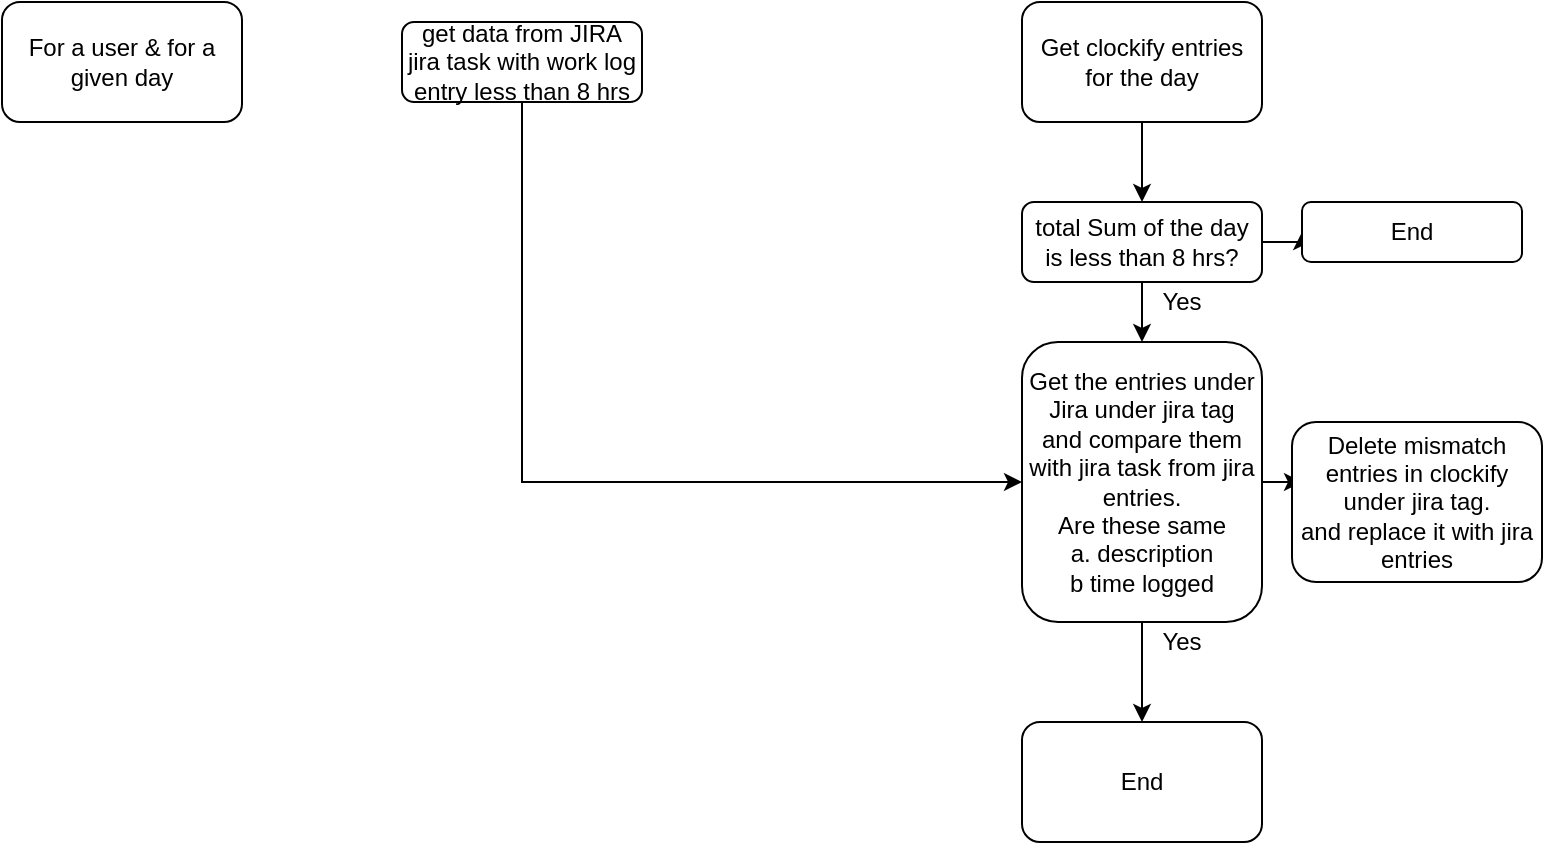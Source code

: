 <mxfile version="13.7.7" type="github">
  <diagram id="C5RBs43oDa-KdzZeNtuy" name="Page-1">
    <mxGraphModel dx="1303" dy="658" grid="1" gridSize="10" guides="1" tooltips="1" connect="1" arrows="1" fold="1" page="1" pageScale="1" pageWidth="827" pageHeight="1169" math="0" shadow="0">
      <root>
        <mxCell id="WIyWlLk6GJQsqaUBKTNV-0" />
        <mxCell id="WIyWlLk6GJQsqaUBKTNV-1" parent="WIyWlLk6GJQsqaUBKTNV-0" />
        <mxCell id="Z6990aK4tUbU_mZ2Zn4e-11" style="edgeStyle=orthogonalEdgeStyle;rounded=0;orthogonalLoop=1;jettySize=auto;html=1;exitX=0.5;exitY=1;exitDx=0;exitDy=0;entryX=0;entryY=0.5;entryDx=0;entryDy=0;" edge="1" parent="WIyWlLk6GJQsqaUBKTNV-1" source="WIyWlLk6GJQsqaUBKTNV-3" target="Z6990aK4tUbU_mZ2Zn4e-4">
          <mxGeometry relative="1" as="geometry" />
        </mxCell>
        <mxCell id="WIyWlLk6GJQsqaUBKTNV-3" value="get data from JIRA&lt;br&gt;jira task with work log entry less than 8 hrs" style="rounded=1;whiteSpace=wrap;html=1;fontSize=12;glass=0;strokeWidth=1;shadow=0;" parent="WIyWlLk6GJQsqaUBKTNV-1" vertex="1">
          <mxGeometry x="250" y="30" width="120" height="40" as="geometry" />
        </mxCell>
        <mxCell id="Z6990aK4tUbU_mZ2Zn4e-0" value="For a user &amp;amp; for a given day" style="rounded=1;whiteSpace=wrap;html=1;" vertex="1" parent="WIyWlLk6GJQsqaUBKTNV-1">
          <mxGeometry x="50" y="20" width="120" height="60" as="geometry" />
        </mxCell>
        <mxCell id="Z6990aK4tUbU_mZ2Zn4e-3" value="" style="edgeStyle=orthogonalEdgeStyle;rounded=0;orthogonalLoop=1;jettySize=auto;html=1;" edge="1" parent="WIyWlLk6GJQsqaUBKTNV-1" source="Z6990aK4tUbU_mZ2Zn4e-1" target="Z6990aK4tUbU_mZ2Zn4e-2">
          <mxGeometry relative="1" as="geometry" />
        </mxCell>
        <mxCell id="Z6990aK4tUbU_mZ2Zn4e-1" value="Get clockify entries for the day" style="rounded=1;whiteSpace=wrap;html=1;" vertex="1" parent="WIyWlLk6GJQsqaUBKTNV-1">
          <mxGeometry x="560" y="20" width="120" height="60" as="geometry" />
        </mxCell>
        <mxCell id="Z6990aK4tUbU_mZ2Zn4e-5" value="" style="edgeStyle=orthogonalEdgeStyle;rounded=0;orthogonalLoop=1;jettySize=auto;html=1;" edge="1" parent="WIyWlLk6GJQsqaUBKTNV-1" source="Z6990aK4tUbU_mZ2Zn4e-2" target="Z6990aK4tUbU_mZ2Zn4e-4">
          <mxGeometry relative="1" as="geometry" />
        </mxCell>
        <mxCell id="Z6990aK4tUbU_mZ2Zn4e-9" value="" style="edgeStyle=orthogonalEdgeStyle;rounded=0;orthogonalLoop=1;jettySize=auto;html=1;" edge="1" parent="WIyWlLk6GJQsqaUBKTNV-1" source="Z6990aK4tUbU_mZ2Zn4e-2" target="Z6990aK4tUbU_mZ2Zn4e-8">
          <mxGeometry relative="1" as="geometry" />
        </mxCell>
        <mxCell id="Z6990aK4tUbU_mZ2Zn4e-2" value="total Sum of the day is less than 8 hrs?" style="whiteSpace=wrap;html=1;rounded=1;" vertex="1" parent="WIyWlLk6GJQsqaUBKTNV-1">
          <mxGeometry x="560" y="120" width="120" height="40" as="geometry" />
        </mxCell>
        <mxCell id="Z6990aK4tUbU_mZ2Zn4e-13" value="" style="edgeStyle=orthogonalEdgeStyle;rounded=0;orthogonalLoop=1;jettySize=auto;html=1;" edge="1" parent="WIyWlLk6GJQsqaUBKTNV-1" source="Z6990aK4tUbU_mZ2Zn4e-4" target="Z6990aK4tUbU_mZ2Zn4e-12">
          <mxGeometry relative="1" as="geometry" />
        </mxCell>
        <mxCell id="Z6990aK4tUbU_mZ2Zn4e-16" style="edgeStyle=orthogonalEdgeStyle;rounded=0;orthogonalLoop=1;jettySize=auto;html=1;" edge="1" parent="WIyWlLk6GJQsqaUBKTNV-1" source="Z6990aK4tUbU_mZ2Zn4e-4">
          <mxGeometry relative="1" as="geometry">
            <mxPoint x="700" y="260" as="targetPoint" />
          </mxGeometry>
        </mxCell>
        <mxCell id="Z6990aK4tUbU_mZ2Zn4e-4" value="Get the entries under Jira under jira tag&lt;br&gt;and compare them with jira task from jira entries.&lt;br&gt;Are these same&lt;br&gt;a. description&lt;br&gt;b time logged" style="whiteSpace=wrap;html=1;rounded=1;" vertex="1" parent="WIyWlLk6GJQsqaUBKTNV-1">
          <mxGeometry x="560" y="190" width="120" height="140" as="geometry" />
        </mxCell>
        <mxCell id="Z6990aK4tUbU_mZ2Zn4e-6" value="Yes" style="text;html=1;strokeColor=none;fillColor=none;align=center;verticalAlign=middle;whiteSpace=wrap;rounded=0;" vertex="1" parent="WIyWlLk6GJQsqaUBKTNV-1">
          <mxGeometry x="620" y="160" width="40" height="20" as="geometry" />
        </mxCell>
        <mxCell id="Z6990aK4tUbU_mZ2Zn4e-8" value="End" style="whiteSpace=wrap;html=1;rounded=1;" vertex="1" parent="WIyWlLk6GJQsqaUBKTNV-1">
          <mxGeometry x="700" y="120" width="110" height="30" as="geometry" />
        </mxCell>
        <mxCell id="Z6990aK4tUbU_mZ2Zn4e-12" value="End" style="whiteSpace=wrap;html=1;rounded=1;" vertex="1" parent="WIyWlLk6GJQsqaUBKTNV-1">
          <mxGeometry x="560" y="380" width="120" height="60" as="geometry" />
        </mxCell>
        <mxCell id="Z6990aK4tUbU_mZ2Zn4e-14" value="Yes" style="text;html=1;strokeColor=none;fillColor=none;align=center;verticalAlign=middle;whiteSpace=wrap;rounded=0;" vertex="1" parent="WIyWlLk6GJQsqaUBKTNV-1">
          <mxGeometry x="620" y="330" width="40" height="20" as="geometry" />
        </mxCell>
        <mxCell id="Z6990aK4tUbU_mZ2Zn4e-17" value="Delete mismatch entries in clockify under jira tag.&lt;br&gt;and replace it with jira entries" style="whiteSpace=wrap;html=1;rounded=1;" vertex="1" parent="WIyWlLk6GJQsqaUBKTNV-1">
          <mxGeometry x="695" y="230" width="125" height="80" as="geometry" />
        </mxCell>
      </root>
    </mxGraphModel>
  </diagram>
</mxfile>
